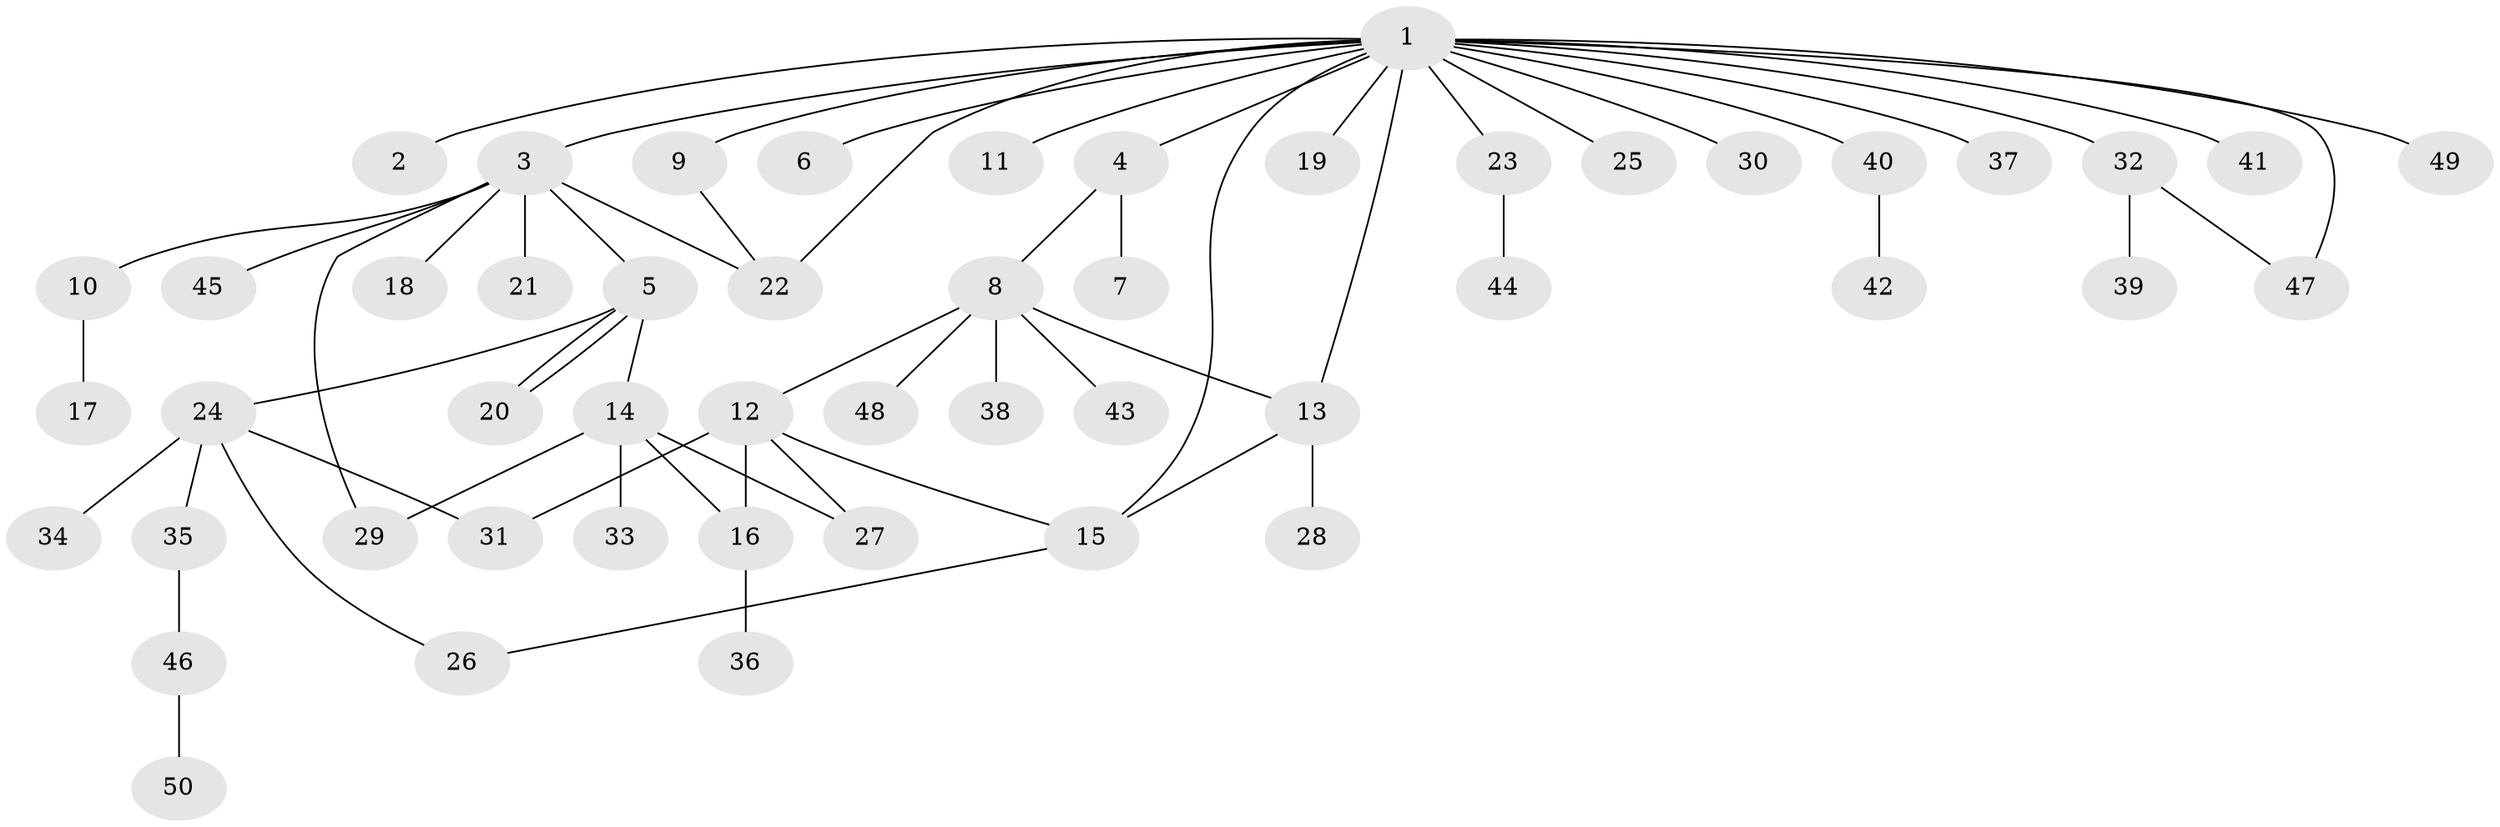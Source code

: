 // coarse degree distribution, {17: 0.02857142857142857, 1: 0.5428571428571428, 7: 0.02857142857142857, 2: 0.22857142857142856, 8: 0.02857142857142857, 6: 0.02857142857142857, 5: 0.05714285714285714, 3: 0.02857142857142857, 4: 0.02857142857142857}
// Generated by graph-tools (version 1.1) at 2025/51/02/27/25 19:51:55]
// undirected, 50 vertices, 61 edges
graph export_dot {
graph [start="1"]
  node [color=gray90,style=filled];
  1;
  2;
  3;
  4;
  5;
  6;
  7;
  8;
  9;
  10;
  11;
  12;
  13;
  14;
  15;
  16;
  17;
  18;
  19;
  20;
  21;
  22;
  23;
  24;
  25;
  26;
  27;
  28;
  29;
  30;
  31;
  32;
  33;
  34;
  35;
  36;
  37;
  38;
  39;
  40;
  41;
  42;
  43;
  44;
  45;
  46;
  47;
  48;
  49;
  50;
  1 -- 2;
  1 -- 3;
  1 -- 4;
  1 -- 6;
  1 -- 9;
  1 -- 11;
  1 -- 13;
  1 -- 15;
  1 -- 19;
  1 -- 22;
  1 -- 23;
  1 -- 25;
  1 -- 30;
  1 -- 32;
  1 -- 37;
  1 -- 40;
  1 -- 41;
  1 -- 47;
  1 -- 49;
  3 -- 5;
  3 -- 10;
  3 -- 18;
  3 -- 21;
  3 -- 22;
  3 -- 29;
  3 -- 45;
  4 -- 7;
  4 -- 8;
  5 -- 14;
  5 -- 20;
  5 -- 20;
  5 -- 24;
  8 -- 12;
  8 -- 13;
  8 -- 38;
  8 -- 43;
  8 -- 48;
  9 -- 22;
  10 -- 17;
  12 -- 15;
  12 -- 16;
  12 -- 27;
  12 -- 31;
  13 -- 15;
  13 -- 28;
  14 -- 16;
  14 -- 27;
  14 -- 29;
  14 -- 33;
  15 -- 26;
  16 -- 36;
  23 -- 44;
  24 -- 26;
  24 -- 31;
  24 -- 34;
  24 -- 35;
  32 -- 39;
  32 -- 47;
  35 -- 46;
  40 -- 42;
  46 -- 50;
}
